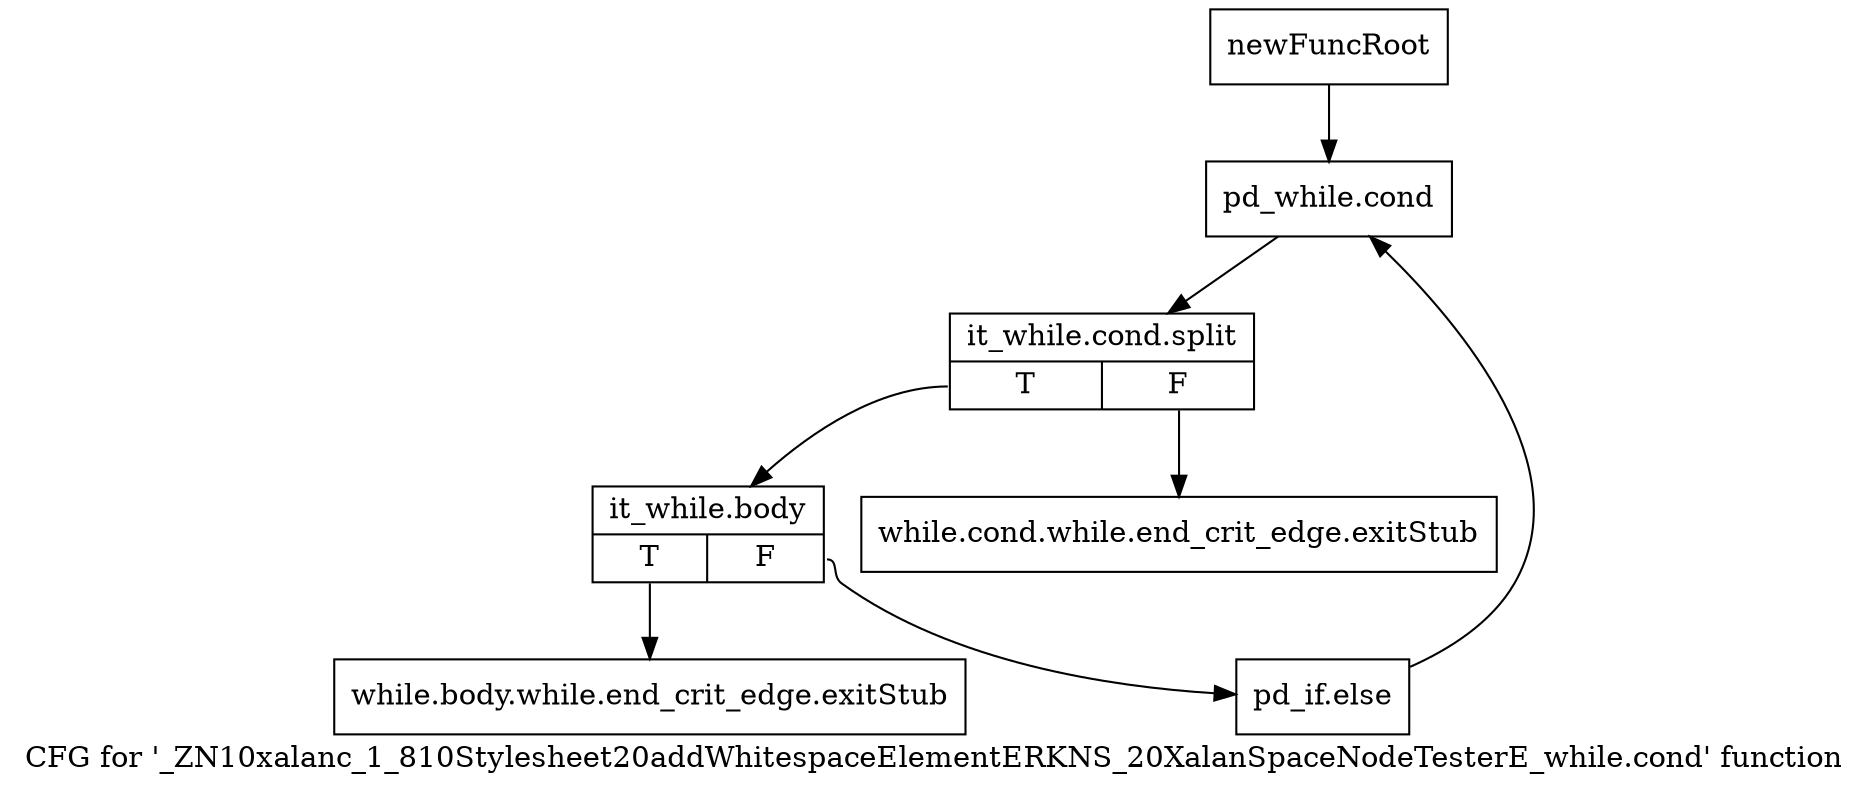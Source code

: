 digraph "CFG for '_ZN10xalanc_1_810Stylesheet20addWhitespaceElementERKNS_20XalanSpaceNodeTesterE_while.cond' function" {
	label="CFG for '_ZN10xalanc_1_810Stylesheet20addWhitespaceElementERKNS_20XalanSpaceNodeTesterE_while.cond' function";

	Node0x9fe3740 [shape=record,label="{newFuncRoot}"];
	Node0x9fe3740 -> Node0x9fe3830;
	Node0x9fe3790 [shape=record,label="{while.cond.while.end_crit_edge.exitStub}"];
	Node0x9fe37e0 [shape=record,label="{while.body.while.end_crit_edge.exitStub}"];
	Node0x9fe3830 [shape=record,label="{pd_while.cond}"];
	Node0x9fe3830 -> Node0xd12c2d0;
	Node0xd12c2d0 [shape=record,label="{it_while.cond.split|{<s0>T|<s1>F}}"];
	Node0xd12c2d0:s0 -> Node0x9fe3880;
	Node0xd12c2d0:s1 -> Node0x9fe3790;
	Node0x9fe3880 [shape=record,label="{it_while.body|{<s0>T|<s1>F}}"];
	Node0x9fe3880:s0 -> Node0x9fe37e0;
	Node0x9fe3880:s1 -> Node0x9fe38d0;
	Node0x9fe38d0 [shape=record,label="{pd_if.else}"];
	Node0x9fe38d0 -> Node0x9fe3830;
}
